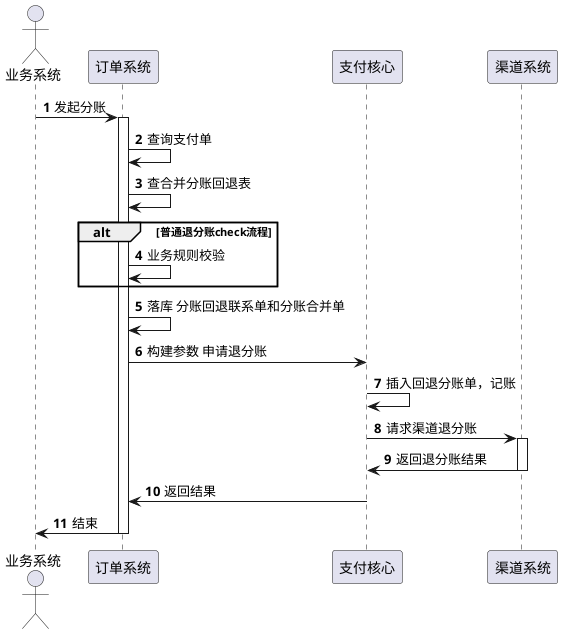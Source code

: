 @startuml
'https://plantuml.com/sequence-diagram

autonumber

actor 业务系统 as user
participant 订单系统 as order
participant 支付核心 as core
participant 渠道系统 as channel

user -> order: 发起分账

activate order
order -> order: 查询支付单
order -> order: 查合并分账回退表
alt 普通退分账check流程
order -> order: 业务规则校验
end
order -> order: 落库 分账回退联系单和分账合并单
order -> core: 构建参数 申请退分账
core -> core: 插入回退分账单，记账
core -> channel: 请求渠道退分账
activate channel
channel -> core: 返回退分账结果
deactivate channel
core  -> order: 返回结果
order -> user: 结束
deactivate order


@enduml